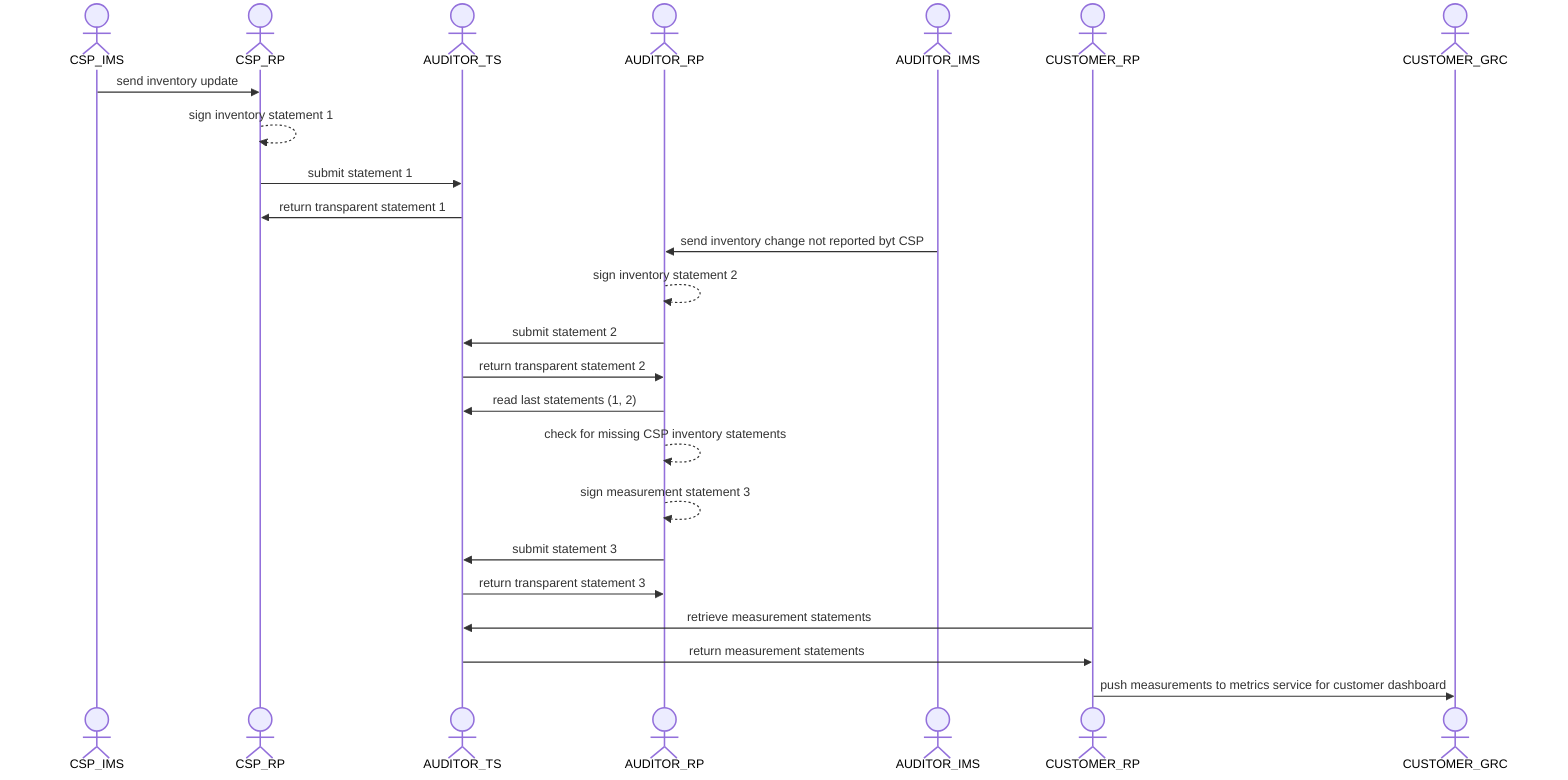 sequenceDiagram
        actor CSP_IMS
        actor CSP_RP
        actor AUDITOR_TS
        actor AUDITOR_RP
        actor AUDITOR_IMS
        actor CUSTOMER_RP
        actor CUSTOMER_GRC
        CSP_IMS->>CSP_RP: send inventory update
        CSP_RP-->>CSP_RP: sign inventory statement 1
        CSP_RP->>AUDITOR_TS: submit statement 1
        AUDITOR_TS->>CSP_RP: return transparent statement 1
        AUDITOR_IMS->>AUDITOR_RP: send inventory change not reported byt CSP
        AUDITOR_RP-->>AUDITOR_RP: sign inventory statement 2
        AUDITOR_RP->>AUDITOR_TS: submit statement 2
        AUDITOR_TS->>AUDITOR_RP: return transparent statement 2
        AUDITOR_RP->>AUDITOR_TS: read last statements (1, 2)
        AUDITOR_RP-->>AUDITOR_RP: check for missing CSP inventory statements
        AUDITOR_RP-->>AUDITOR_RP: sign measurement statement 3
        AUDITOR_RP->>AUDITOR_TS: submit statement 3
        AUDITOR_TS->>AUDITOR_RP: return transparent statement 3
        CUSTOMER_RP->>AUDITOR_TS: retrieve measurement statements
        AUDITOR_TS->>CUSTOMER_RP: return measurement statements
        CUSTOMER_RP->>CUSTOMER_GRC: push measurements to metrics service for customer dashboard